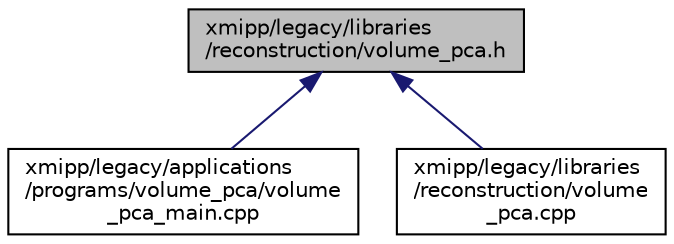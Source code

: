 digraph "xmipp/legacy/libraries/reconstruction/volume_pca.h"
{
  edge [fontname="Helvetica",fontsize="10",labelfontname="Helvetica",labelfontsize="10"];
  node [fontname="Helvetica",fontsize="10",shape=record];
  Node84 [label="xmipp/legacy/libraries\l/reconstruction/volume_pca.h",height=0.2,width=0.4,color="black", fillcolor="grey75", style="filled", fontcolor="black"];
  Node84 -> Node85 [dir="back",color="midnightblue",fontsize="10",style="solid",fontname="Helvetica"];
  Node85 [label="xmipp/legacy/applications\l/programs/volume_pca/volume\l_pca_main.cpp",height=0.2,width=0.4,color="black", fillcolor="white", style="filled",URL="$volume__pca__main_8cpp.html"];
  Node84 -> Node86 [dir="back",color="midnightblue",fontsize="10",style="solid",fontname="Helvetica"];
  Node86 [label="xmipp/legacy/libraries\l/reconstruction/volume\l_pca.cpp",height=0.2,width=0.4,color="black", fillcolor="white", style="filled",URL="$volume__pca_8cpp.html"];
}
